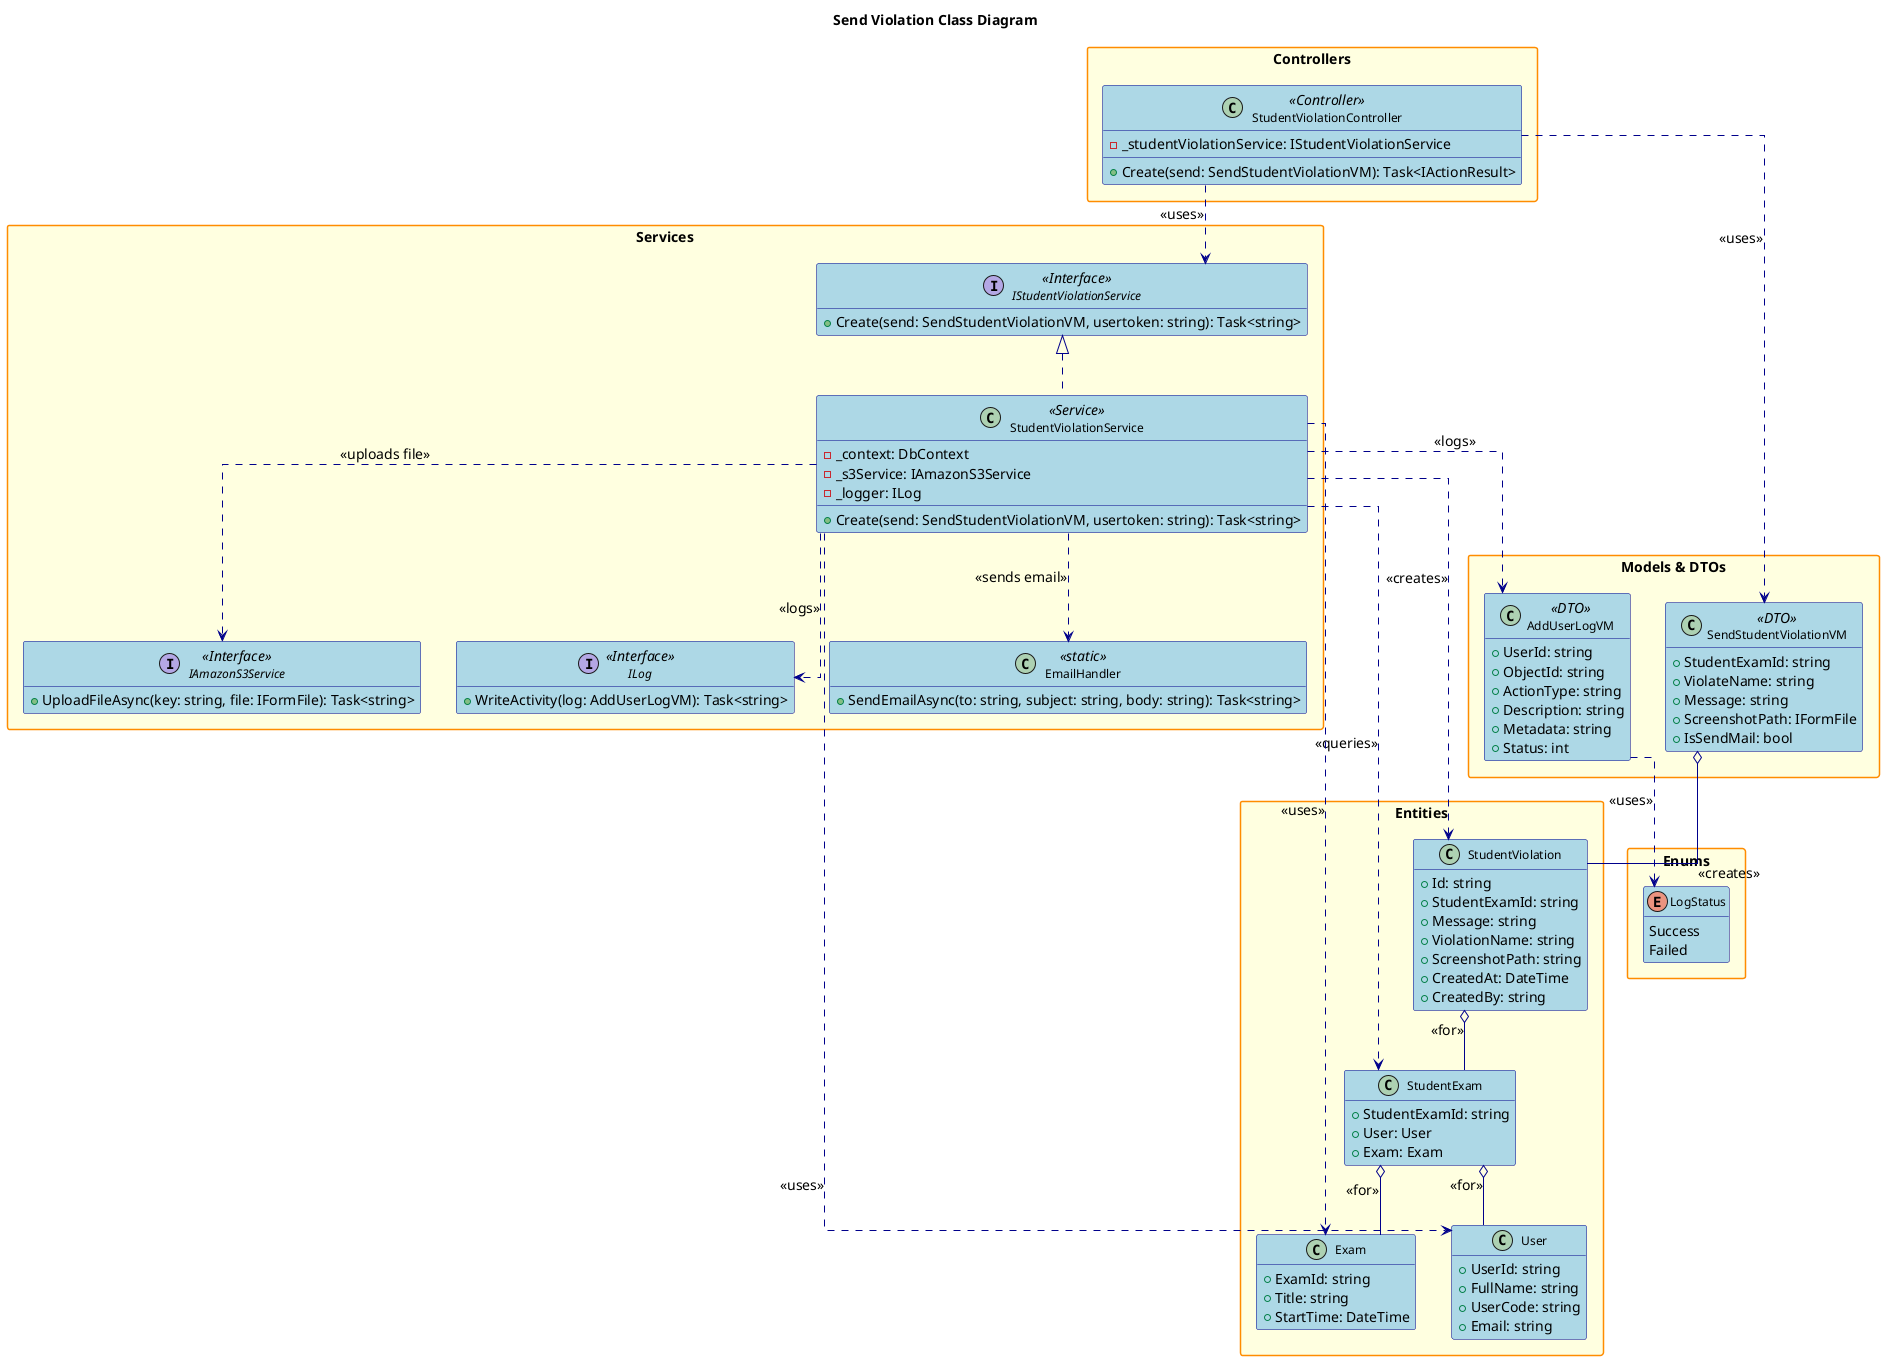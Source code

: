 @startuml
' Class Diagram for Send Violation Feature

title Send Violation Class Diagram

hide empty members
skinparam packageStyle rectangle
skinparam linetype ortho
skinparam defaultFontSize 14
skinparam defaultFontName Arial
skinparam classFontSize 12
skinparam classFontName Arial
skinparam noteFontSize 11
skinparam noteFontName Arial

skinparam class {
    BackgroundColor LightBlue
    BorderColor DarkBlue
    ArrowColor DarkBlue
    FontSize 12
}

skinparam package {
    BackgroundColor LightYellow
    BorderColor DarkOrange
    FontSize 14
    FontStyle bold
}

skinparam interface {
    BackgroundColor LightGreen
    BorderColor DarkGreen
    FontSize 12
}

skinparam enum {
    BackgroundColor LightCyan
    BorderColor DarkCyan
    FontSize 12
}

package "Controllers" {
    class StudentViolationController <<Controller>> {
        - _studentViolationService: IStudentViolationService
        + Create(send: SendStudentViolationVM): Task<IActionResult>
    }
}

package "Services" {
    interface IStudentViolationService <<Interface>> {
        + Create(send: SendStudentViolationVM, usertoken: string): Task<string>
    }
    class StudentViolationService <<Service>> {
        - _context: DbContext
        - _s3Service: IAmazonS3Service
        - _logger: ILog
        + Create(send: SendStudentViolationVM, usertoken: string): Task<string>
    }
    interface IAmazonS3Service <<Interface>> {
        + UploadFileAsync(key: string, file: IFormFile): Task<string>
    }
    interface ILog <<Interface>> {
        + WriteActivity(log: AddUserLogVM): Task<string>
    }
    class EmailHandler <<static>> {
        + SendEmailAsync(to: string, subject: string, body: string): Task<string>
    }
}

package "Models & DTOs" {
    class SendStudentViolationVM <<DTO>> {
        + StudentExamId: string
        + ViolateName: string
        + Message: string
        + ScreenshotPath: IFormFile
        + IsSendMail: bool
    }
    class AddUserLogVM <<DTO>> {
        + UserId: string
        + ObjectId: string
        + ActionType: string
        + Description: string
        + Metadata: string
        + Status: int
    }
}

package "Entities" {
    class StudentViolation {
        + Id: string
        + StudentExamId: string
        + Message: string
        + ViolationName: string
        + ScreenshotPath: string
        + CreatedAt: DateTime
        + CreatedBy: string
    }
    class StudentExam {
        + StudentExamId: string
        + User: User
        + Exam: Exam
    }
    class User {
        + UserId: string
        + FullName: string
        + UserCode: string
        + Email: string
    }
    class Exam {
        + ExamId: string
        + Title: string
        + StartTime: DateTime
    }
}

package "Enums" {
    enum LogStatus {
        Success
        Failed
    }
}

' Relationships
StudentViolationController ..> IStudentViolationService : <<uses>>
StudentViolationController ..> SendStudentViolationVM : <<uses>>
IStudentViolationService <|.. StudentViolationService
StudentViolationService ..> StudentViolation : <<creates>>
StudentViolationService ..> StudentExam : <<queries>>
StudentViolationService ..> User : <<uses>>
StudentViolationService ..> Exam : <<uses>>
StudentViolationService ..> IAmazonS3Service : <<uploads file>>
StudentViolationService ..> ILog : <<logs>>
StudentViolationService ..> AddUserLogVM : <<logs>>
StudentViolationService ..> EmailHandler : <<sends email>>
SendStudentViolationVM o-- StudentViolation : <<creates>>
StudentViolation o-- StudentExam : <<for>>
StudentExam o-- User : <<for>>
StudentExam o-- Exam : <<for>>
AddUserLogVM ..> LogStatus : <<uses>>

@enduml 